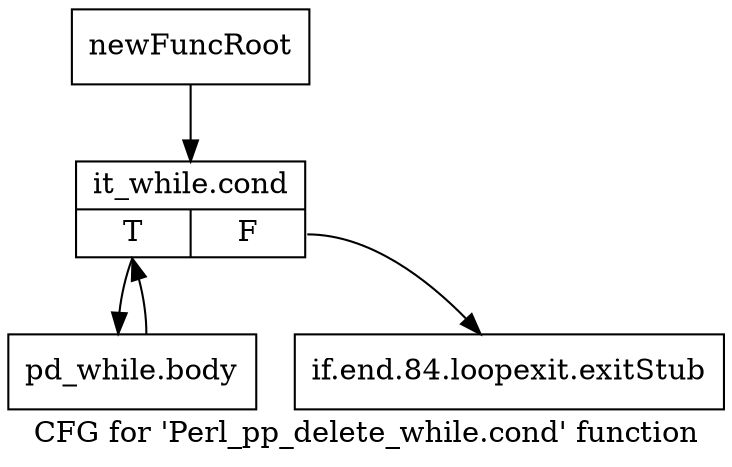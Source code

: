 digraph "CFG for 'Perl_pp_delete_while.cond' function" {
	label="CFG for 'Perl_pp_delete_while.cond' function";

	Node0x4e54420 [shape=record,label="{newFuncRoot}"];
	Node0x4e54420 -> Node0x4e544c0;
	Node0x4e54470 [shape=record,label="{if.end.84.loopexit.exitStub}"];
	Node0x4e544c0 [shape=record,label="{it_while.cond|{<s0>T|<s1>F}}"];
	Node0x4e544c0:s0 -> Node0x4e54510;
	Node0x4e544c0:s1 -> Node0x4e54470;
	Node0x4e54510 [shape=record,label="{pd_while.body}"];
	Node0x4e54510 -> Node0x4e544c0;
}
